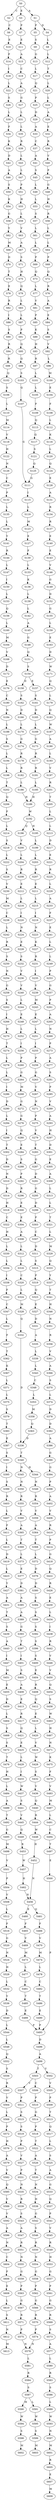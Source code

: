 strict digraph  {
	S0 -> S1 [ label = A ];
	S0 -> S2 [ label = C ];
	S0 -> S3 [ label = E ];
	S1 -> S4 [ label = D ];
	S1 -> S5 [ label = P ];
	S2 -> S6 [ label = C ];
	S3 -> S7 [ label = P ];
	S4 -> S8 [ label = L ];
	S5 -> S9 [ label = S ];
	S6 -> S10 [ label = E ];
	S7 -> S11 [ label = E ];
	S8 -> S12 [ label = L ];
	S9 -> S13 [ label = G ];
	S10 -> S14 [ label = P ];
	S11 -> S15 [ label = A ];
	S12 -> S16 [ label = T ];
	S13 -> S17 [ label = L ];
	S14 -> S18 [ label = I ];
	S15 -> S19 [ label = C ];
	S16 -> S20 [ label = L ];
	S17 -> S21 [ label = Q ];
	S18 -> S22 [ label = L ];
	S19 -> S23 [ label = A ];
	S20 -> S24 [ label = L ];
	S21 -> S25 [ label = P ];
	S22 -> S26 [ label = S ];
	S23 -> S27 [ label = G ];
	S24 -> S28 [ label = A ];
	S25 -> S29 [ label = D ];
	S26 -> S30 [ label = L ];
	S27 -> S31 [ label = L ];
	S28 -> S32 [ label = E ];
	S29 -> S33 [ label = A ];
	S30 -> S34 [ label = F ];
	S31 -> S35 [ label = L ];
	S32 -> S36 [ label = R ];
	S33 -> S37 [ label = C ];
	S34 -> S38 [ label = K ];
	S35 -> S39 [ label = R ];
	S36 -> S40 [ label = V ];
	S37 -> S41 [ label = A ];
	S38 -> S42 [ label = D ];
	S39 -> S43 [ label = L ];
	S40 -> S44 [ label = P ];
	S41 -> S45 [ label = S ];
	S42 -> S46 [ label = A ];
	S43 -> S47 [ label = L ];
	S44 -> S48 [ label = G ];
	S45 -> S49 [ label = L ];
	S46 -> S50 [ label = S ];
	S47 -> S51 [ label = P ];
	S48 -> S52 [ label = H ];
	S49 -> S53 [ label = L ];
	S50 -> S54 [ label = K ];
	S51 -> S55 [ label = H ];
	S52 -> S56 [ label = R ];
	S53 -> S57 [ label = S ];
	S54 -> S58 [ label = G ];
	S55 -> S59 [ label = L ];
	S56 -> S60 [ label = L ];
	S57 -> S61 [ label = L ];
	S58 -> S62 [ label = Y ];
	S59 -> S63 [ label = V ];
	S60 -> S64 [ label = L ];
	S61 -> S65 [ label = L ];
	S62 -> S66 [ label = M ];
	S63 -> S67 [ label = A ];
	S64 -> S68 [ label = P ];
	S65 -> S69 [ label = P ];
	S66 -> S70 [ label = D ];
	S67 -> S71 [ label = S ];
	S68 -> S72 [ label = Q ];
	S69 -> S73 [ label = Q ];
	S70 -> S74 [ label = T ];
	S71 -> S75 [ label = H ];
	S72 -> S76 [ label = R ];
	S73 -> S77 [ label = L ];
	S74 -> S78 [ label = E ];
	S75 -> S79 [ label = Q ];
	S76 -> S80 [ label = A ];
	S77 -> S81 [ label = V ];
	S78 -> S82 [ label = R ];
	S79 -> S83 [ label = L ];
	S80 -> S84 [ label = E ];
	S81 -> S85 [ label = P ];
	S82 -> S86 [ label = I ];
	S83 -> S87 [ label = L ];
	S84 -> S88 [ label = S ];
	S85 -> S89 [ label = K ];
	S86 -> S90 [ label = S ];
	S87 -> S91 [ label = P ];
	S88 -> S92 [ label = V ];
	S89 -> S93 [ label = H ];
	S90 -> S94 [ label = R ];
	S91 -> S95 [ label = Q ];
	S92 -> S96 [ label = L ];
	S93 -> S97 [ label = R ];
	S94 -> S98 [ label = R ];
	S95 -> S99 [ label = Q ];
	S96 -> S100 [ label = M ];
	S97 -> S101 [ label = L ];
	S98 -> S102 [ label = Q ];
	S99 -> S103 [ label = S ];
	S100 -> S104 [ label = E ];
	S101 -> S105 [ label = L ];
	S102 -> S106 [ label = S ];
	S103 -> S107 [ label = Q ];
	S104 -> S108 [ label = F ];
	S105 -> S109 [ label = P ];
	S106 -> S110 [ label = L ];
	S107 -> S111 [ label = G ];
	S108 -> S112 [ label = L ];
	S109 -> S113 [ label = Q ];
	S110 -> S114 [ label = M ];
	S111 -> S115 [ label = I ];
	S112 -> S116 [ label = K ];
	S113 -> S117 [ label = Q ];
	S114 -> S118 [ label = V ];
	S115 -> S119 [ label = L ];
	S116 -> S120 [ label = L ];
	S117 -> S121 [ label = S ];
	S118 -> S122 [ label = H ];
	S119 -> S123 [ label = M ];
	S120 -> S124 [ label = Q ];
	S121 -> S125 [ label = Q ];
	S122 -> S126 [ label = N ];
	S123 -> S127 [ label = E ];
	S124 -> S128 [ label = E ];
	S125 -> S111 [ label = G ];
	S126 -> S129 [ label = C ];
	S127 -> S130 [ label = F ];
	S128 -> S131 [ label = A ];
	S129 -> S132 [ label = P ];
	S130 -> S133 [ label = L ];
	S131 -> S134 [ label = R ];
	S132 -> S135 [ label = L ];
	S133 -> S136 [ label = K ];
	S134 -> S137 [ label = R ];
	S135 -> S138 [ label = L ];
	S136 -> S139 [ label = L ];
	S137 -> S140 [ label = E ];
	S138 -> S141 [ label = Y ];
	S139 -> S142 [ label = L ];
	S140 -> S143 [ label = E ];
	S141 -> S144 [ label = R ];
	S142 -> S145 [ label = A ];
	S143 -> S146 [ label = V ];
	S144 -> S147 [ label = L ];
	S145 -> S148 [ label = G ];
	S146 -> S149 [ label = G ];
	S147 -> S150 [ label = I ];
	S148 -> S151 [ label = Q ];
	S149 -> S152 [ label = D ];
	S150 -> S153 [ label = L ];
	S151 -> S154 [ label = S ];
	S152 -> S155 [ label = G ];
	S153 -> S156 [ label = Q ];
	S154 -> S157 [ label = E ];
	S154 -> S158 [ label = D ];
	S155 -> S159 [ label = L ];
	S156 -> S160 [ label = L ];
	S157 -> S161 [ label = S ];
	S158 -> S162 [ label = S ];
	S159 -> S163 [ label = E ];
	S160 -> S164 [ label = M ];
	S161 -> S165 [ label = D ];
	S162 -> S166 [ label = D ];
	S163 -> S167 [ label = D ];
	S164 -> S168 [ label = V ];
	S165 -> S169 [ label = L ];
	S166 -> S170 [ label = L ];
	S167 -> S171 [ label = W ];
	S168 -> S172 [ label = D ];
	S169 -> S173 [ label = G ];
	S170 -> S174 [ label = G ];
	S171 -> S175 [ label = Q ];
	S172 -> S176 [ label = E ];
	S173 -> S177 [ label = R ];
	S174 -> S178 [ label = R ];
	S175 -> S179 [ label = L ];
	S176 -> S180 [ label = C ];
	S177 -> S181 [ label = R ];
	S178 -> S182 [ label = R ];
	S179 -> S183 [ label = Q ];
	S180 -> S184 [ label = N ];
	S181 -> S185 [ label = L ];
	S182 -> S186 [ label = L ];
	S183 -> S187 [ label = W ];
	S184 -> S188 [ label = L ];
	S185 -> S189 [ label = H ];
	S186 -> S189 [ label = H ];
	S187 -> S190 [ label = A ];
	S188 -> S191 [ label = S ];
	S189 -> S192 [ label = W ];
	S190 -> S193 [ label = L ];
	S191 -> S194 [ label = L ];
	S192 -> S195 [ label = H ];
	S192 -> S196 [ label = Q ];
	S193 -> S197 [ label = V ];
	S194 -> S198 [ label = L ];
	S195 -> S199 [ label = L ];
	S196 -> S200 [ label = V ];
	S197 -> S201 [ label = R ];
	S198 -> S202 [ label = T ];
	S199 -> S203 [ label = L ];
	S200 -> S204 [ label = L ];
	S201 -> S205 [ label = T ];
	S202 -> S206 [ label = Q ];
	S203 -> S207 [ label = R ];
	S204 -> S208 [ label = R ];
	S205 -> S209 [ label = L ];
	S206 -> S210 [ label = F ];
	S207 -> S211 [ label = E ];
	S208 -> S212 [ label = E ];
	S209 -> S213 [ label = L ];
	S210 -> S214 [ label = L ];
	S211 -> S215 [ label = L ];
	S212 -> S216 [ label = L ];
	S213 -> S217 [ label = D ];
	S214 -> S218 [ label = S ];
	S215 -> S219 [ label = I ];
	S216 -> S220 [ label = I ];
	S217 -> S221 [ label = E ];
	S218 -> S222 [ label = L ];
	S219 -> S223 [ label = N ];
	S220 -> S224 [ label = N ];
	S221 -> S225 [ label = R ];
	S222 -> S226 [ label = S ];
	S223 -> S227 [ label = K ];
	S224 -> S228 [ label = E ];
	S225 -> S229 [ label = L ];
	S226 -> S230 [ label = V ];
	S227 -> S231 [ label = R ];
	S228 -> S232 [ label = S ];
	S229 -> S233 [ label = A ];
	S230 -> S234 [ label = M ];
	S231 -> S235 [ label = I ];
	S232 -> S236 [ label = V ];
	S233 -> S237 [ label = F ];
	S234 -> S238 [ label = C ];
	S235 -> S239 [ label = V ];
	S236 -> S240 [ label = V ];
	S237 -> S241 [ label = E ];
	S238 -> S242 [ label = L ];
	S239 -> S243 [ label = M ];
	S240 -> S244 [ label = L ];
	S241 -> S245 [ label = L ];
	S242 -> S246 [ label = R ];
	S243 -> S247 [ label = E ];
	S244 -> S248 [ label = E ];
	S245 -> S249 [ label = L ];
	S246 -> S250 [ label = S ];
	S247 -> S251 [ label = L ];
	S248 -> S252 [ label = L ];
	S249 -> S253 [ label = P ];
	S250 -> S254 [ label = N ];
	S251 -> S255 [ label = I ];
	S252 -> S256 [ label = I ];
	S253 -> S257 [ label = G ];
	S254 -> S258 [ label = G ];
	S255 -> S259 [ label = P ];
	S256 -> S260 [ label = P ];
	S257 -> S261 [ label = P ];
	S258 -> S262 [ label = S ];
	S259 -> S263 [ label = G ];
	S260 -> S264 [ label = G ];
	S261 -> S265 [ label = A ];
	S262 -> S266 [ label = I ];
	S263 -> S267 [ label = V ];
	S264 -> S268 [ label = M ];
	S265 -> S269 [ label = N ];
	S266 -> S270 [ label = H ];
	S267 -> S271 [ label = N ];
	S268 -> S272 [ label = G ];
	S269 -> S273 [ label = P ];
	S270 -> S274 [ label = T ];
	S271 -> S275 [ label = P ];
	S272 -> S276 [ label = G ];
	S273 -> S277 [ label = A ];
	S274 -> S278 [ label = L ];
	S275 -> S279 [ label = V ];
	S276 -> S280 [ label = Q ];
	S277 -> S281 [ label = S ];
	S278 -> S282 [ label = L ];
	S279 -> S283 [ label = T ];
	S280 -> S284 [ label = E ];
	S281 -> S285 [ label = P ];
	S282 -> S286 [ label = I ];
	S283 -> S287 [ label = G ];
	S284 -> S288 [ label = S ];
	S285 -> S289 [ label = V ];
	S286 -> S290 [ label = D ];
	S287 -> S291 [ label = D ];
	S288 -> S292 [ label = P ];
	S289 -> S293 [ label = A ];
	S290 -> S294 [ label = L ];
	S291 -> S295 [ label = G ];
	S292 -> S296 [ label = R ];
	S293 -> S297 [ label = H ];
	S294 -> S298 [ label = I ];
	S295 -> S299 [ label = D ];
	S296 -> S300 [ label = E ];
	S297 -> S301 [ label = D ];
	S298 -> S302 [ label = T ];
	S299 -> S303 [ label = P ];
	S300 -> S304 [ label = E ];
	S301 -> S305 [ label = E ];
	S302 -> S306 [ label = D ];
	S303 -> S307 [ label = C ];
	S304 -> S308 [ label = A ];
	S305 -> S309 [ label = A ];
	S306 -> S310 [ label = N ];
	S307 -> S311 [ label = D ];
	S308 -> S312 [ label = L ];
	S309 -> S313 [ label = L ];
	S310 -> S314 [ label = D ];
	S311 -> S315 [ label = S ];
	S312 -> S316 [ label = L ];
	S313 -> S317 [ label = L ];
	S314 -> S318 [ label = H ];
	S315 -> S319 [ label = P ];
	S316 -> S320 [ label = C ];
	S317 -> S321 [ label = T ];
	S318 -> S322 [ label = C ];
	S319 -> S323 [ label = Q ];
	S320 -> S324 [ label = L ];
	S321 -> S325 [ label = L ];
	S322 -> S326 [ label = H ];
	S323 -> S327 [ label = E ];
	S324 -> S328 [ label = M ];
	S325 -> S329 [ label = M ];
	S326 -> S330 [ label = L ];
	S327 -> S331 [ label = D ];
	S328 -> S332 [ label = Q ];
	S329 -> S333 [ label = Q ];
	S330 -> S334 [ label = L ];
	S331 -> S335 [ label = A ];
	S332 -> S336 [ label = D ];
	S333 -> S337 [ label = Y ];
	S334 -> S338 [ label = I ];
	S335 -> S339 [ label = L ];
	S336 -> S340 [ label = T ];
	S337 -> S341 [ label = T ];
	S338 -> S342 [ label = F ];
	S339 -> S343 [ label = L ];
	S340 -> S344 [ label = H ];
	S340 -> S345 [ label = N ];
	S341 -> S346 [ label = H ];
	S342 -> S347 [ label = C ];
	S343 -> S348 [ label = C ];
	S344 -> S349 [ label = N ];
	S345 -> S350 [ label = N ];
	S346 -> S351 [ label = N ];
	S347 -> S352 [ label = L ];
	S348 -> S353 [ label = L ];
	S349 -> S354 [ label = R ];
	S350 -> S355 [ label = R ];
	S351 -> S356 [ label = R ];
	S352 -> S357 [ label = F ];
	S353 -> S358 [ label = M ];
	S354 -> S359 [ label = V ];
	S355 -> S360 [ label = V ];
	S356 -> S361 [ label = V ];
	S357 -> S362 [ label = T ];
	S358 -> S363 [ label = Q ];
	S359 -> S364 [ label = A ];
	S360 -> S365 [ label = A ];
	S361 -> S366 [ label = A ];
	S362 -> S367 [ label = K ];
	S363 -> S336 [ label = D ];
	S364 -> S368 [ label = T ];
	S365 -> S369 [ label = T ];
	S366 -> S370 [ label = S ];
	S367 -> S371 [ label = L ];
	S368 -> S372 [ label = L ];
	S369 -> S373 [ label = L ];
	S370 -> S374 [ label = L ];
	S371 -> S375 [ label = L ];
	S372 -> S376 [ label = D ];
	S373 -> S377 [ label = E ];
	S374 -> S378 [ label = D ];
	S375 -> S379 [ label = S ];
	S376 -> S380 [ label = D ];
	S377 -> S381 [ label = D ];
	S378 -> S382 [ label = D ];
	S379 -> S383 [ label = T ];
	S380 -> S384 [ label = S ];
	S381 -> S385 [ label = A ];
	S382 -> S386 [ label = A ];
	S383 -> S387 [ label = E ];
	S384 -> S388 [ label = S ];
	S385 -> S389 [ label = A ];
	S386 -> S390 [ label = G ];
	S387 -> S391 [ label = S ];
	S388 -> S392 [ label = S ];
	S389 -> S393 [ label = G ];
	S390 -> S394 [ label = G ];
	S391 -> S395 [ label = I ];
	S392 -> S396 [ label = S ];
	S393 -> S397 [ label = T ];
	S394 -> S398 [ label = P ];
	S395 -> S399 [ label = S ];
	S396 -> S400 [ label = S ];
	S397 -> S401 [ label = I ];
	S398 -> S402 [ label = A ];
	S399 -> S403 [ label = R ];
	S400 -> S404 [ label = E ];
	S401 -> S405 [ label = S ];
	S402 -> S406 [ label = V ];
	S403 -> S407 [ label = L ];
	S404 -> S408 [ label = R ];
	S405 -> S409 [ label = A ];
	S406 -> S410 [ label = R ];
	S407 -> S411 [ label = F ];
	S408 -> S412 [ label = Q ];
	S409 -> S413 [ label = E ];
	S410 -> S414 [ label = P ];
	S411 -> S415 [ label = L ];
	S412 -> S416 [ label = E ];
	S413 -> S417 [ label = R ];
	S414 -> S418 [ label = G ];
	S415 -> S419 [ label = D ];
	S416 -> S420 [ label = L ];
	S417 -> S421 [ label = Q ];
	S418 -> S422 [ label = Q ];
	S419 -> S423 [ label = L ];
	S420 -> S424 [ label = V ];
	S421 -> S425 [ label = E ];
	S422 -> S426 [ label = R ];
	S423 -> S427 [ label = Y ];
	S424 -> S428 [ label = W ];
	S425 -> S429 [ label = L ];
	S426 -> S430 [ label = E ];
	S427 -> S431 [ label = A ];
	S428 -> S432 [ label = S ];
	S429 -> S433 [ label = I ];
	S430 -> S434 [ label = L ];
	S431 -> S435 [ label = T ];
	S432 -> S436 [ label = V ];
	S433 -> S437 [ label = W ];
	S434 -> S438 [ label = I ];
	S435 -> S439 [ label = S ];
	S436 -> S440 [ label = Q ];
	S437 -> S441 [ label = S ];
	S438 -> S442 [ label = R ];
	S439 -> S443 [ label = A ];
	S440 -> S444 [ label = R ];
	S441 -> S445 [ label = V ];
	S442 -> S446 [ label = V ];
	S443 -> S447 [ label = I ];
	S444 -> S448 [ label = W ];
	S445 -> S449 [ label = Q ];
	S446 -> S450 [ label = V ];
	S447 -> S451 [ label = M ];
	S448 -> S452 [ label = H ];
	S449 -> S453 [ label = R ];
	S450 -> S454 [ label = Q ];
	S451 -> S455 [ label = E ];
	S452 -> S456 [ label = N ];
	S453 -> S457 [ label = W ];
	S454 -> S458 [ label = S ];
	S455 -> S459 [ label = D ];
	S456 -> S460 [ label = E ];
	S456 -> S461 [ label = Q ];
	S457 -> S462 [ label = H ];
	S458 -> S463 [ label = W ];
	S459 -> S464 [ label = L ];
	S460 -> S465 [ label = F ];
	S461 -> S466 [ label = F ];
	S462 -> S456 [ label = N ];
	S463 -> S467 [ label = H ];
	S464 -> S468 [ label = S ];
	S465 -> S469 [ label = V ];
	S466 -> S470 [ label = V ];
	S467 -> S471 [ label = N ];
	S468 -> S472 [ label = S ];
	S469 -> S473 [ label = M ];
	S470 -> S474 [ label = M ];
	S471 -> S475 [ label = K ];
	S472 -> S476 [ label = T ];
	S473 -> S477 [ label = L ];
	S474 -> S478 [ label = L ];
	S475 -> S479 [ label = F ];
	S476 -> S480 [ label = H ];
	S477 -> S481 [ label = C ];
	S478 -> S482 [ label = C ];
	S479 -> S483 [ label = V ];
	S480 -> S484 [ label = L ];
	S481 -> S485 [ label = T ];
	S482 -> S486 [ label = T ];
	S483 -> S487 [ label = M ];
	S484 -> S488 [ label = A ];
	S485 -> S489 [ label = E ];
	S486 -> S490 [ label = E ];
	S487 -> S491 [ label = L ];
	S488 -> S492 [ label = T ];
	S489 -> S493 [ label = P ];
	S490 -> S493 [ label = P ];
	S491 -> S494 [ label = C ];
	S492 -> S495 [ label = G ];
	S493 -> S496 [ label = D ];
	S494 -> S497 [ label = T ];
	S495 -> S498 [ label = M ];
	S496 -> S499 [ label = A ];
	S497 -> S500 [ label = E ];
	S498 -> S501 [ label = V ];
	S499 -> S502 [ label = V ];
	S499 -> S503 [ label = T ];
	S500 -> S493 [ label = P ];
	S501 -> S504 [ label = P ];
	S502 -> S505 [ label = V ];
	S503 -> S506 [ label = C ];
	S503 -> S507 [ label = V ];
	S504 -> S508 [ label = V ];
	S505 -> S509 [ label = P ];
	S506 -> S510 [ label = P ];
	S507 -> S511 [ label = P ];
	S508 -> S512 [ label = L ];
	S509 -> S513 [ label = T ];
	S510 -> S514 [ label = G ];
	S511 -> S515 [ label = S ];
	S512 -> S516 [ label = F ];
	S513 -> S517 [ label = Q ];
	S514 -> S518 [ label = P ];
	S515 -> S519 [ label = S ];
	S516 -> S520 [ label = G ];
	S517 -> S521 [ label = L ];
	S518 -> S522 [ label = T ];
	S519 -> S523 [ label = P ];
	S520 -> S524 [ label = N ];
	S521 -> S525 [ label = S ];
	S522 -> S526 [ label = A ];
	S523 -> S527 [ label = V ];
	S524 -> S528 [ label = H ];
	S525 -> S529 [ label = A ];
	S526 -> S530 [ label = T ];
	S527 -> S531 [ label = P ];
	S528 -> S532 [ label = L ];
	S529 -> S533 [ label = G ];
	S530 -> S534 [ label = N ];
	S531 -> S535 [ label = N ];
	S532 -> S536 [ label = Y ];
	S533 -> S537 [ label = Q ];
	S534 -> S538 [ label = H ];
	S535 -> S539 [ label = R ];
	S536 -> S540 [ label = D ];
	S537 -> S541 [ label = P ];
	S538 -> S542 [ label = G ];
	S539 -> S543 [ label = S ];
	S540 -> S544 [ label = L ];
	S541 -> S545 [ label = V ];
	S542 -> S546 [ label = S ];
	S543 -> S547 [ label = A ];
	S544 -> S548 [ label = L ];
	S545 -> S549 [ label = R ];
	S546 -> S550 [ label = R ];
	S547 -> S551 [ label = R ];
	S548 -> S552 [ label = Q ];
	S549 -> S553 [ label = H ];
	S550 -> S554 [ label = N ];
	S551 -> S555 [ label = N ];
	S552 -> S556 [ label = S ];
	S553 -> S557 [ label = G ];
	S554 -> S558 [ label = G ];
	S555 -> S559 [ label = G ];
	S556 -> S560 [ label = R ];
	S557 -> S561 [ label = P ];
	S558 -> S562 [ label = P ];
	S559 -> S563 [ label = P ];
	S560 -> S564 [ label = V ];
	S561 -> S565 [ label = G ];
	S562 -> S566 [ label = G ];
	S563 -> S567 [ label = G ];
	S564 -> S568 [ label = L ];
	S565 -> S569 [ label = R ];
	S566 -> S570 [ label = R ];
	S567 -> S571 [ label = R ];
	S568 -> S572 [ label = P ];
	S569 -> S573 [ label = S ];
	S570 -> S574 [ label = P ];
	S571 -> S575 [ label = P ];
	S572 -> S576 [ label = H ];
	S573 -> S577 [ label = A ];
	S574 -> S578 [ label = N ];
	S575 -> S578 [ label = N ];
	S576 -> S579 [ label = A ];
	S577 -> S580 [ label = L ];
	S578 -> S581 [ label = L ];
	S579 -> S582 [ label = V ];
	S580 -> S583 [ label = R ];
	S581 -> S584 [ label = R ];
	S582 -> S585 [ label = Q ];
	S583 -> S586 [ label = S ];
	S584 -> S587 [ label = S ];
	S585 -> S588 [ label = V ];
	S586 -> S589 [ label = L ];
	S587 -> S590 [ label = M ];
	S587 -> S591 [ label = L ];
	S588 -> S592 [ label = V ];
	S589 -> S593 [ label = W ];
	S590 -> S594 [ label = W ];
	S591 -> S595 [ label = W ];
	S592 -> S596 [ label = A ];
	S593 -> S597 [ label = N ];
	S594 -> S598 [ label = S ];
	S595 -> S599 [ label = S ];
	S596 -> S600 [ label = N ];
	S597 -> S601 [ label = M ];
	S598 -> S602 [ label = M ];
	S599 -> S603 [ label = M ];
	S600 -> S604 [ label = C ];
	S601 -> S605 [ label = R ];
	S604 -> S606 [ label = F ];
	S605 -> S607 [ label = E ];
	S606 -> S608 [ label = E ];
	S607 -> S609 [ label = M ];
	S608 -> S610 [ label = L ];
	S610 -> S611 [ label = S ];
	S611 -> S612 [ label = N ];
	S612 -> S613 [ label = M ];
}
